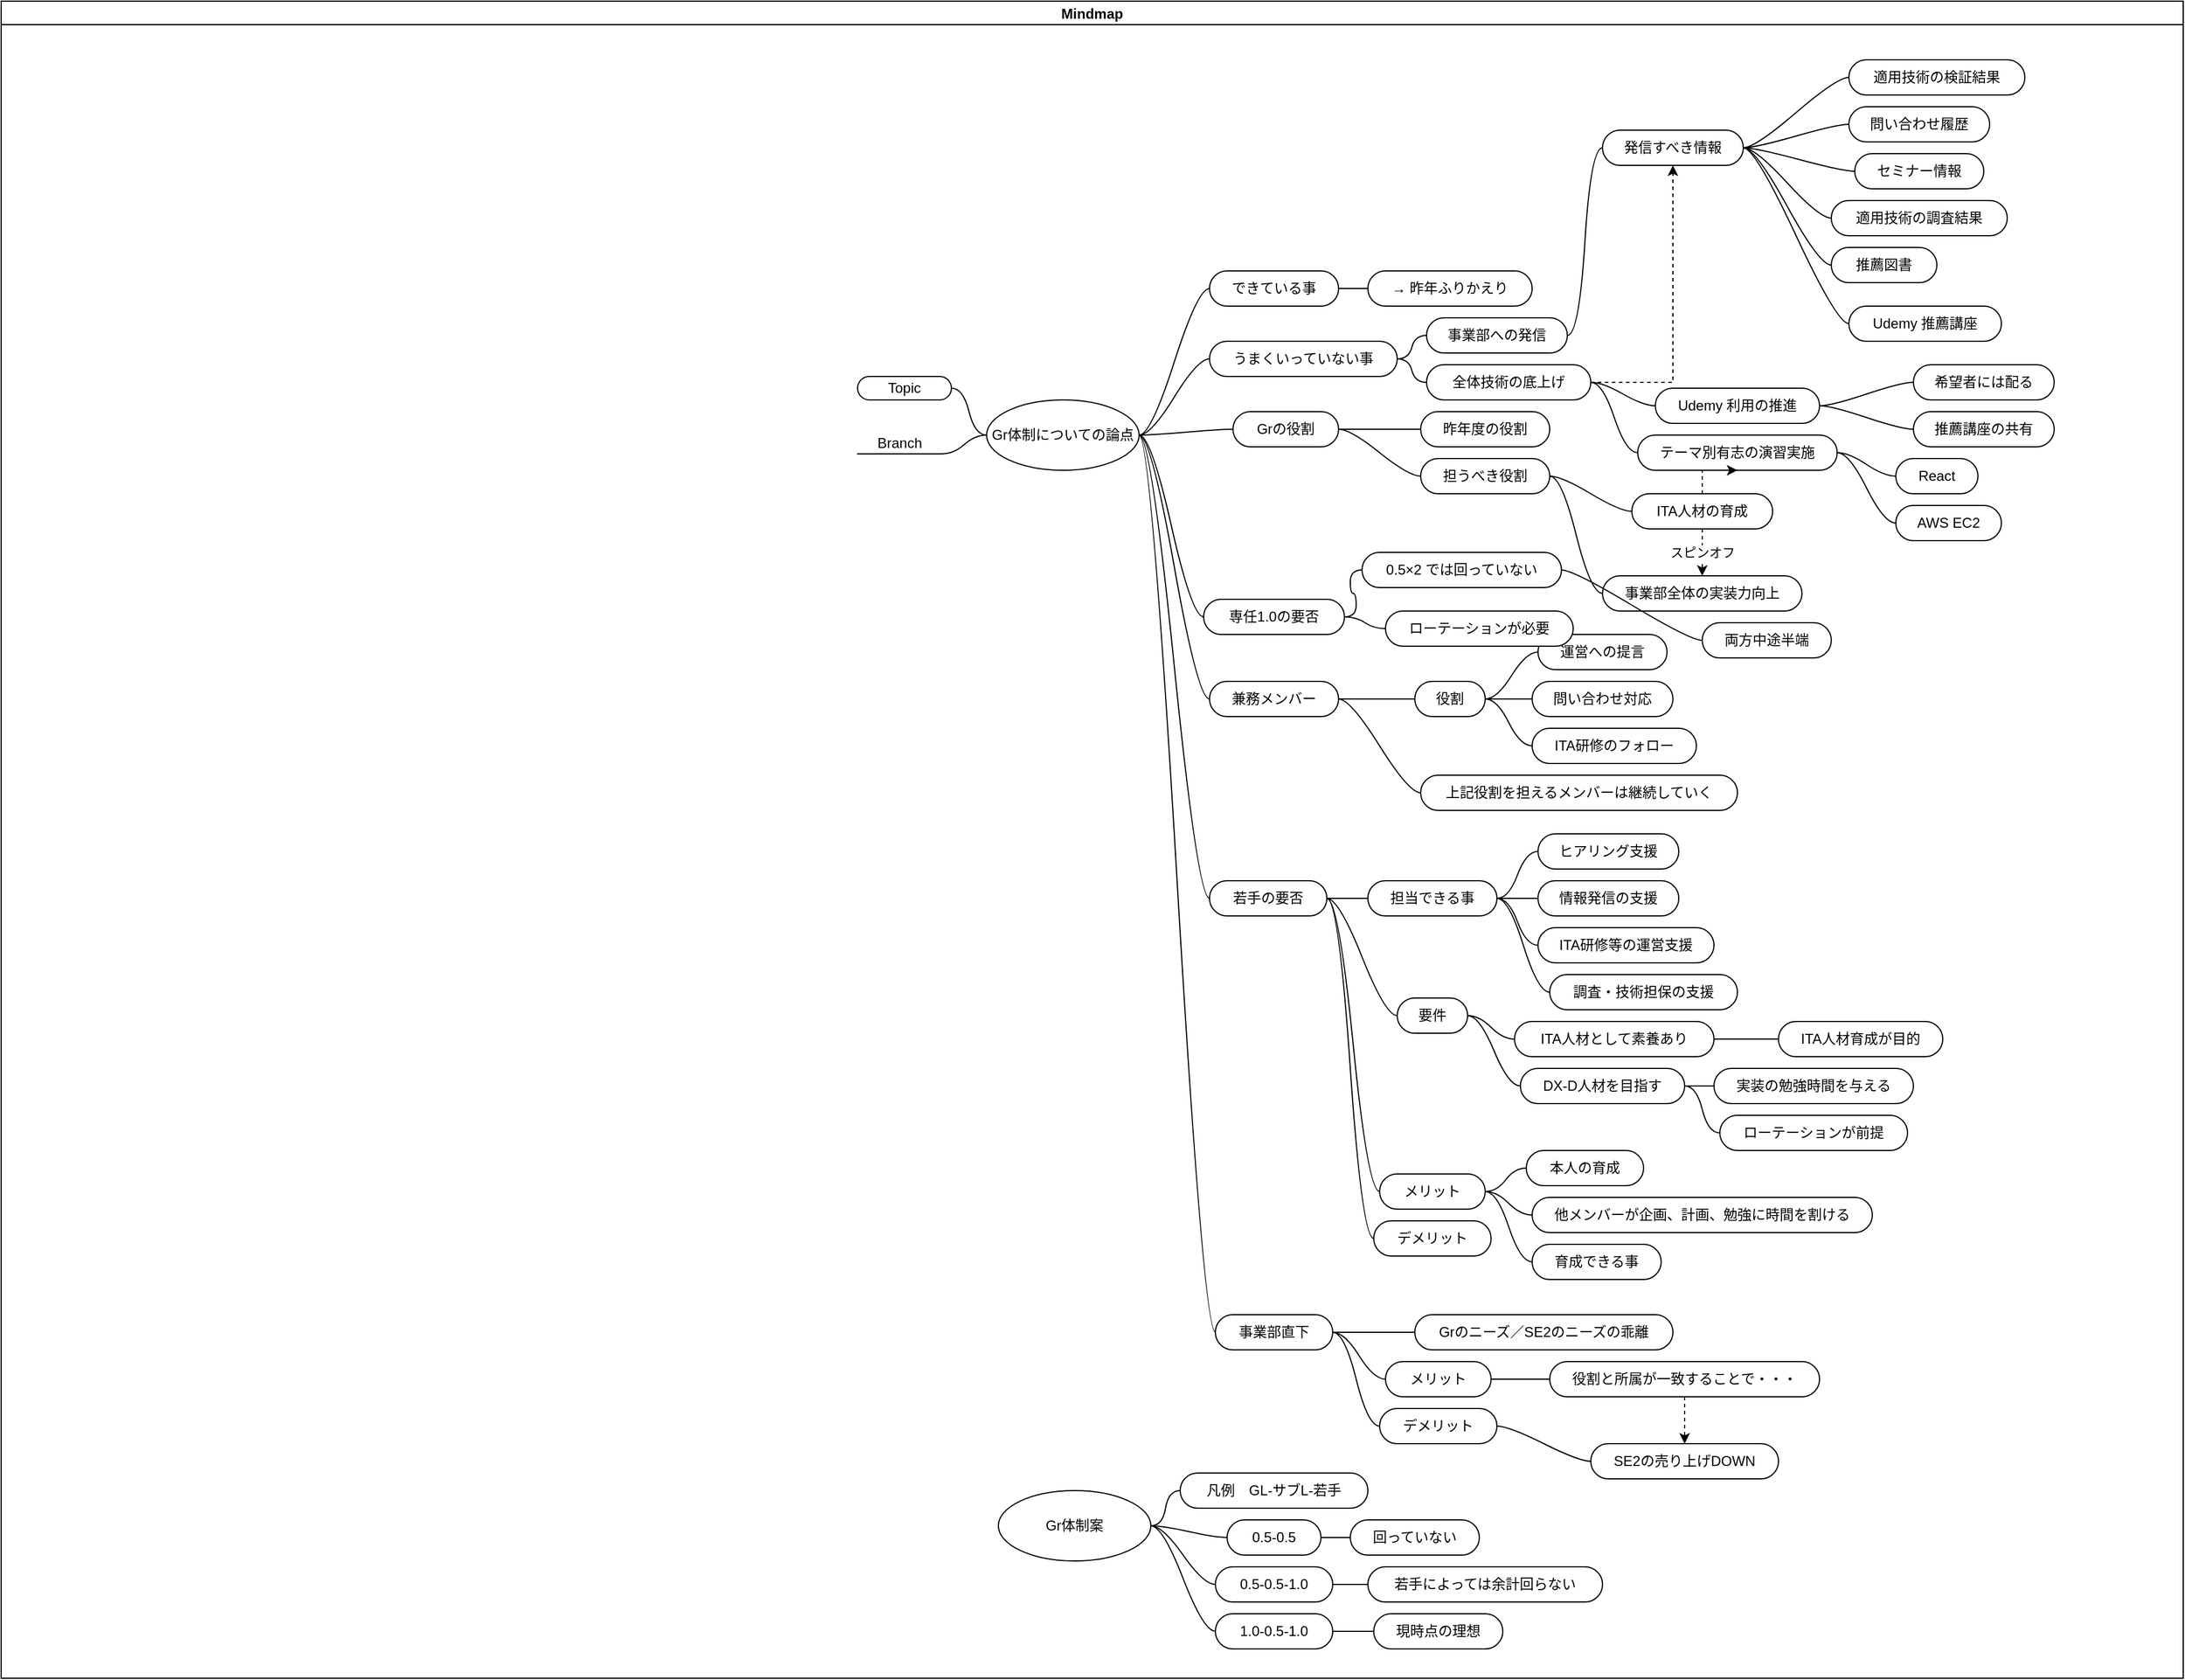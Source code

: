 <mxfile version="20.0.1" type="github">
  <diagram name="Page-1" id="ad52d381-51e7-2e0d-a935-2d0ddd2fd229">
    <mxGraphModel dx="2223" dy="627" grid="1" gridSize="10" guides="1" tooltips="1" connect="1" arrows="1" fold="1" page="1" pageScale="1" pageWidth="1100" pageHeight="850" background="none" math="0" shadow="0">
      <root>
        <mxCell id="0" />
        <mxCell id="1" parent="0" />
        <mxCell id="04sgWp-ZvmJj8OrhsIiC-1" value="Mindmap" style="swimlane;startSize=20;horizontal=1;containerType=tree;" vertex="1" parent="1">
          <mxGeometry x="-140" y="110" width="1860" height="1430" as="geometry" />
        </mxCell>
        <mxCell id="04sgWp-ZvmJj8OrhsIiC-2" value="" style="edgeStyle=entityRelationEdgeStyle;startArrow=none;endArrow=none;segment=10;curved=1;rounded=0;" edge="1" parent="04sgWp-ZvmJj8OrhsIiC-1" source="04sgWp-ZvmJj8OrhsIiC-6" target="04sgWp-ZvmJj8OrhsIiC-7">
          <mxGeometry relative="1" as="geometry" />
        </mxCell>
        <mxCell id="04sgWp-ZvmJj8OrhsIiC-4" value="" style="edgeStyle=entityRelationEdgeStyle;startArrow=none;endArrow=none;segment=10;curved=1;rounded=0;" edge="1" parent="04sgWp-ZvmJj8OrhsIiC-1" source="04sgWp-ZvmJj8OrhsIiC-6" target="04sgWp-ZvmJj8OrhsIiC-9">
          <mxGeometry relative="1" as="geometry" />
        </mxCell>
        <mxCell id="04sgWp-ZvmJj8OrhsIiC-5" value="" style="edgeStyle=entityRelationEdgeStyle;startArrow=none;endArrow=none;segment=10;curved=1;rounded=0;" edge="1" parent="04sgWp-ZvmJj8OrhsIiC-1" source="04sgWp-ZvmJj8OrhsIiC-6" target="04sgWp-ZvmJj8OrhsIiC-10">
          <mxGeometry relative="1" as="geometry" />
        </mxCell>
        <mxCell id="04sgWp-ZvmJj8OrhsIiC-6" value="Gr体制についての論点" style="ellipse;whiteSpace=wrap;html=1;align=center;treeFolding=1;treeMoving=1;newEdgeStyle={&quot;edgeStyle&quot;:&quot;entityRelationEdgeStyle&quot;,&quot;startArrow&quot;:&quot;none&quot;,&quot;endArrow&quot;:&quot;none&quot;,&quot;segment&quot;:10,&quot;curved&quot;:1};" vertex="1" parent="04sgWp-ZvmJj8OrhsIiC-1">
          <mxGeometry x="840" y="340" width="130" height="60" as="geometry" />
        </mxCell>
        <mxCell id="04sgWp-ZvmJj8OrhsIiC-7" value="うまくいっていない事" style="whiteSpace=wrap;html=1;rounded=1;arcSize=50;align=center;verticalAlign=middle;strokeWidth=1;autosize=1;spacing=4;treeFolding=1;treeMoving=1;newEdgeStyle={&quot;edgeStyle&quot;:&quot;entityRelationEdgeStyle&quot;,&quot;startArrow&quot;:&quot;none&quot;,&quot;endArrow&quot;:&quot;none&quot;,&quot;segment&quot;:10,&quot;curved&quot;:1};" vertex="1" parent="04sgWp-ZvmJj8OrhsIiC-1">
          <mxGeometry x="1030" y="290" width="160" height="30" as="geometry" />
        </mxCell>
        <mxCell id="04sgWp-ZvmJj8OrhsIiC-9" value="Topic" style="whiteSpace=wrap;html=1;rounded=1;arcSize=50;align=center;verticalAlign=middle;strokeWidth=1;autosize=1;spacing=4;treeFolding=1;treeMoving=1;newEdgeStyle={&quot;edgeStyle&quot;:&quot;entityRelationEdgeStyle&quot;,&quot;startArrow&quot;:&quot;none&quot;,&quot;endArrow&quot;:&quot;none&quot;,&quot;segment&quot;:10,&quot;curved&quot;:1};" vertex="1" parent="04sgWp-ZvmJj8OrhsIiC-1">
          <mxGeometry x="730" y="320" width="80" height="20" as="geometry" />
        </mxCell>
        <mxCell id="04sgWp-ZvmJj8OrhsIiC-10" value="Branch" style="whiteSpace=wrap;html=1;shape=partialRectangle;top=0;left=0;bottom=1;right=0;points=[[0,1],[1,1]];fillColor=none;align=center;verticalAlign=bottom;routingCenterY=0.5;snapToPoint=1;autosize=1;treeFolding=1;treeMoving=1;newEdgeStyle={&quot;edgeStyle&quot;:&quot;entityRelationEdgeStyle&quot;,&quot;startArrow&quot;:&quot;none&quot;,&quot;endArrow&quot;:&quot;none&quot;,&quot;segment&quot;:10,&quot;curved&quot;:1};" vertex="1" parent="04sgWp-ZvmJj8OrhsIiC-1">
          <mxGeometry x="730" y="360" width="72" height="26" as="geometry" />
        </mxCell>
        <mxCell id="04sgWp-ZvmJj8OrhsIiC-13" value="" style="edgeStyle=entityRelationEdgeStyle;startArrow=none;endArrow=none;segment=10;curved=1;rounded=0;" edge="1" target="04sgWp-ZvmJj8OrhsIiC-14" source="04sgWp-ZvmJj8OrhsIiC-6" parent="04sgWp-ZvmJj8OrhsIiC-1">
          <mxGeometry relative="1" as="geometry">
            <mxPoint x="520" y="410" as="sourcePoint" />
          </mxGeometry>
        </mxCell>
        <mxCell id="04sgWp-ZvmJj8OrhsIiC-14" value="Grの役割" style="whiteSpace=wrap;html=1;rounded=1;arcSize=50;align=center;verticalAlign=middle;strokeWidth=1;autosize=1;spacing=4;treeFolding=1;treeMoving=1;newEdgeStyle={&quot;edgeStyle&quot;:&quot;entityRelationEdgeStyle&quot;,&quot;startArrow&quot;:&quot;none&quot;,&quot;endArrow&quot;:&quot;none&quot;,&quot;segment&quot;:10,&quot;curved&quot;:1};" vertex="1" parent="04sgWp-ZvmJj8OrhsIiC-1">
          <mxGeometry x="1050" y="350" width="90" height="30" as="geometry" />
        </mxCell>
        <mxCell id="04sgWp-ZvmJj8OrhsIiC-15" value="" style="edgeStyle=entityRelationEdgeStyle;startArrow=none;endArrow=none;segment=10;curved=1;rounded=0;" edge="1" target="04sgWp-ZvmJj8OrhsIiC-16" source="04sgWp-ZvmJj8OrhsIiC-6" parent="04sgWp-ZvmJj8OrhsIiC-1">
          <mxGeometry relative="1" as="geometry">
            <mxPoint x="520" y="410" as="sourcePoint" />
          </mxGeometry>
        </mxCell>
        <mxCell id="04sgWp-ZvmJj8OrhsIiC-16" value="できている事" style="whiteSpace=wrap;html=1;rounded=1;arcSize=50;align=center;verticalAlign=middle;strokeWidth=1;autosize=1;spacing=4;treeFolding=1;treeMoving=1;newEdgeStyle={&quot;edgeStyle&quot;:&quot;entityRelationEdgeStyle&quot;,&quot;startArrow&quot;:&quot;none&quot;,&quot;endArrow&quot;:&quot;none&quot;,&quot;segment&quot;:10,&quot;curved&quot;:1};" vertex="1" parent="04sgWp-ZvmJj8OrhsIiC-1">
          <mxGeometry x="1030" y="230" width="110" height="30" as="geometry" />
        </mxCell>
        <mxCell id="04sgWp-ZvmJj8OrhsIiC-17" value="" style="edgeStyle=entityRelationEdgeStyle;startArrow=none;endArrow=none;segment=10;curved=1;rounded=0;" edge="1" target="04sgWp-ZvmJj8OrhsIiC-18" source="04sgWp-ZvmJj8OrhsIiC-6" parent="04sgWp-ZvmJj8OrhsIiC-1">
          <mxGeometry relative="1" as="geometry">
            <mxPoint x="520" y="410" as="sourcePoint" />
          </mxGeometry>
        </mxCell>
        <mxCell id="04sgWp-ZvmJj8OrhsIiC-18" value="専任1.0の要否" style="whiteSpace=wrap;html=1;rounded=1;arcSize=50;align=center;verticalAlign=middle;strokeWidth=1;autosize=1;spacing=4;treeFolding=1;treeMoving=1;newEdgeStyle={&quot;edgeStyle&quot;:&quot;entityRelationEdgeStyle&quot;,&quot;startArrow&quot;:&quot;none&quot;,&quot;endArrow&quot;:&quot;none&quot;,&quot;segment&quot;:10,&quot;curved&quot;:1};" vertex="1" parent="04sgWp-ZvmJj8OrhsIiC-1">
          <mxGeometry x="1025" y="510" width="120" height="30" as="geometry" />
        </mxCell>
        <mxCell id="04sgWp-ZvmJj8OrhsIiC-19" value="" style="edgeStyle=entityRelationEdgeStyle;startArrow=none;endArrow=none;segment=10;curved=1;rounded=0;" edge="1" target="04sgWp-ZvmJj8OrhsIiC-20" source="04sgWp-ZvmJj8OrhsIiC-6" parent="04sgWp-ZvmJj8OrhsIiC-1">
          <mxGeometry relative="1" as="geometry">
            <mxPoint x="520" y="410" as="sourcePoint" />
          </mxGeometry>
        </mxCell>
        <mxCell id="04sgWp-ZvmJj8OrhsIiC-20" value="兼務メンバー" style="whiteSpace=wrap;html=1;rounded=1;arcSize=50;align=center;verticalAlign=middle;strokeWidth=1;autosize=1;spacing=4;treeFolding=1;treeMoving=1;newEdgeStyle={&quot;edgeStyle&quot;:&quot;entityRelationEdgeStyle&quot;,&quot;startArrow&quot;:&quot;none&quot;,&quot;endArrow&quot;:&quot;none&quot;,&quot;segment&quot;:10,&quot;curved&quot;:1};" vertex="1" parent="04sgWp-ZvmJj8OrhsIiC-1">
          <mxGeometry x="1030" y="580" width="110" height="30" as="geometry" />
        </mxCell>
        <mxCell id="04sgWp-ZvmJj8OrhsIiC-21" value="" style="edgeStyle=entityRelationEdgeStyle;startArrow=none;endArrow=none;segment=10;curved=1;rounded=0;" edge="1" target="04sgWp-ZvmJj8OrhsIiC-22" source="04sgWp-ZvmJj8OrhsIiC-6" parent="04sgWp-ZvmJj8OrhsIiC-1">
          <mxGeometry relative="1" as="geometry">
            <mxPoint x="520" y="410" as="sourcePoint" />
          </mxGeometry>
        </mxCell>
        <mxCell id="04sgWp-ZvmJj8OrhsIiC-22" value="若手の要否" style="whiteSpace=wrap;html=1;rounded=1;arcSize=50;align=center;verticalAlign=middle;strokeWidth=1;autosize=1;spacing=4;treeFolding=1;treeMoving=1;newEdgeStyle={&quot;edgeStyle&quot;:&quot;entityRelationEdgeStyle&quot;,&quot;startArrow&quot;:&quot;none&quot;,&quot;endArrow&quot;:&quot;none&quot;,&quot;segment&quot;:10,&quot;curved&quot;:1};" vertex="1" parent="04sgWp-ZvmJj8OrhsIiC-1">
          <mxGeometry x="1030" y="750" width="100" height="30" as="geometry" />
        </mxCell>
        <mxCell id="04sgWp-ZvmJj8OrhsIiC-23" value="" style="edgeStyle=entityRelationEdgeStyle;startArrow=none;endArrow=none;segment=10;curved=1;rounded=0;" edge="1" target="04sgWp-ZvmJj8OrhsIiC-24" source="04sgWp-ZvmJj8OrhsIiC-6" parent="04sgWp-ZvmJj8OrhsIiC-1">
          <mxGeometry relative="1" as="geometry">
            <mxPoint x="520" y="410" as="sourcePoint" />
          </mxGeometry>
        </mxCell>
        <mxCell id="04sgWp-ZvmJj8OrhsIiC-24" value="事業部直下" style="whiteSpace=wrap;html=1;rounded=1;arcSize=50;align=center;verticalAlign=middle;strokeWidth=1;autosize=1;spacing=4;treeFolding=1;treeMoving=1;newEdgeStyle={&quot;edgeStyle&quot;:&quot;entityRelationEdgeStyle&quot;,&quot;startArrow&quot;:&quot;none&quot;,&quot;endArrow&quot;:&quot;none&quot;,&quot;segment&quot;:10,&quot;curved&quot;:1};" vertex="1" parent="04sgWp-ZvmJj8OrhsIiC-1">
          <mxGeometry x="1035" y="1120" width="100" height="30" as="geometry" />
        </mxCell>
        <mxCell id="04sgWp-ZvmJj8OrhsIiC-31" value="Gr体制案" style="ellipse;whiteSpace=wrap;html=1;align=center;treeFolding=1;treeMoving=1;newEdgeStyle={&quot;edgeStyle&quot;:&quot;entityRelationEdgeStyle&quot;,&quot;startArrow&quot;:&quot;none&quot;,&quot;endArrow&quot;:&quot;none&quot;,&quot;segment&quot;:10,&quot;curved&quot;:1};" vertex="1" parent="04sgWp-ZvmJj8OrhsIiC-1">
          <mxGeometry x="850" y="1270" width="130" height="60" as="geometry" />
        </mxCell>
        <mxCell id="04sgWp-ZvmJj8OrhsIiC-38" value="" style="edgeStyle=entityRelationEdgeStyle;startArrow=none;endArrow=none;segment=10;curved=1;rounded=0;" edge="1" target="04sgWp-ZvmJj8OrhsIiC-39" source="04sgWp-ZvmJj8OrhsIiC-7" parent="04sgWp-ZvmJj8OrhsIiC-1">
          <mxGeometry relative="1" as="geometry">
            <mxPoint x="530" y="390" as="sourcePoint" />
          </mxGeometry>
        </mxCell>
        <mxCell id="04sgWp-ZvmJj8OrhsIiC-39" value="事業部への発信" style="whiteSpace=wrap;html=1;rounded=1;arcSize=50;align=center;verticalAlign=middle;strokeWidth=1;autosize=1;spacing=4;treeFolding=1;treeMoving=1;newEdgeStyle={&quot;edgeStyle&quot;:&quot;entityRelationEdgeStyle&quot;,&quot;startArrow&quot;:&quot;none&quot;,&quot;endArrow&quot;:&quot;none&quot;,&quot;segment&quot;:10,&quot;curved&quot;:1};" vertex="1" parent="04sgWp-ZvmJj8OrhsIiC-1">
          <mxGeometry x="1215" y="270" width="120" height="30" as="geometry" />
        </mxCell>
        <mxCell id="04sgWp-ZvmJj8OrhsIiC-45" value="" style="edgeStyle=entityRelationEdgeStyle;startArrow=none;endArrow=none;segment=10;curved=1;rounded=0;" edge="1" target="04sgWp-ZvmJj8OrhsIiC-46" source="04sgWp-ZvmJj8OrhsIiC-16" parent="04sgWp-ZvmJj8OrhsIiC-1">
          <mxGeometry relative="1" as="geometry">
            <mxPoint x="530" y="390" as="sourcePoint" />
          </mxGeometry>
        </mxCell>
        <mxCell id="04sgWp-ZvmJj8OrhsIiC-46" value="→ 昨年ふりかえり" style="whiteSpace=wrap;html=1;rounded=1;arcSize=50;align=center;verticalAlign=middle;strokeWidth=1;autosize=1;spacing=4;treeFolding=1;treeMoving=1;newEdgeStyle={&quot;edgeStyle&quot;:&quot;entityRelationEdgeStyle&quot;,&quot;startArrow&quot;:&quot;none&quot;,&quot;endArrow&quot;:&quot;none&quot;,&quot;segment&quot;:10,&quot;curved&quot;:1};" vertex="1" parent="04sgWp-ZvmJj8OrhsIiC-1">
          <mxGeometry x="1165" y="230" width="140" height="30" as="geometry" />
        </mxCell>
        <mxCell id="04sgWp-ZvmJj8OrhsIiC-47" value="" style="edgeStyle=entityRelationEdgeStyle;startArrow=none;endArrow=none;segment=10;curved=1;rounded=0;" edge="1" target="04sgWp-ZvmJj8OrhsIiC-48" source="04sgWp-ZvmJj8OrhsIiC-7" parent="04sgWp-ZvmJj8OrhsIiC-1">
          <mxGeometry relative="1" as="geometry">
            <mxPoint x="700" y="325" as="sourcePoint" />
          </mxGeometry>
        </mxCell>
        <mxCell id="04sgWp-ZvmJj8OrhsIiC-48" value="全体技術の底上げ" style="whiteSpace=wrap;html=1;rounded=1;arcSize=50;align=center;verticalAlign=middle;strokeWidth=1;autosize=1;spacing=4;treeFolding=1;treeMoving=1;newEdgeStyle={&quot;edgeStyle&quot;:&quot;entityRelationEdgeStyle&quot;,&quot;startArrow&quot;:&quot;none&quot;,&quot;endArrow&quot;:&quot;none&quot;,&quot;segment&quot;:10,&quot;curved&quot;:1};" vertex="1" parent="04sgWp-ZvmJj8OrhsIiC-1">
          <mxGeometry x="1215" y="310" width="140" height="30" as="geometry" />
        </mxCell>
        <mxCell id="04sgWp-ZvmJj8OrhsIiC-49" value="" style="edgeStyle=entityRelationEdgeStyle;startArrow=none;endArrow=none;segment=10;curved=1;rounded=0;" edge="1" target="04sgWp-ZvmJj8OrhsIiC-50" source="04sgWp-ZvmJj8OrhsIiC-14" parent="04sgWp-ZvmJj8OrhsIiC-1">
          <mxGeometry relative="1" as="geometry">
            <mxPoint x="480" y="390" as="sourcePoint" />
          </mxGeometry>
        </mxCell>
        <mxCell id="04sgWp-ZvmJj8OrhsIiC-50" value="昨年度の役割" style="whiteSpace=wrap;html=1;rounded=1;arcSize=50;align=center;verticalAlign=middle;strokeWidth=1;autosize=1;spacing=4;treeFolding=1;treeMoving=1;newEdgeStyle={&quot;edgeStyle&quot;:&quot;entityRelationEdgeStyle&quot;,&quot;startArrow&quot;:&quot;none&quot;,&quot;endArrow&quot;:&quot;none&quot;,&quot;segment&quot;:10,&quot;curved&quot;:1};" vertex="1" parent="04sgWp-ZvmJj8OrhsIiC-1">
          <mxGeometry x="1210" y="350" width="110" height="30" as="geometry" />
        </mxCell>
        <mxCell id="04sgWp-ZvmJj8OrhsIiC-51" value="" style="edgeStyle=entityRelationEdgeStyle;startArrow=none;endArrow=none;segment=10;curved=1;rounded=0;" edge="1" target="04sgWp-ZvmJj8OrhsIiC-52" source="04sgWp-ZvmJj8OrhsIiC-14" parent="04sgWp-ZvmJj8OrhsIiC-1">
          <mxGeometry relative="1" as="geometry">
            <mxPoint x="650" y="405" as="sourcePoint" />
          </mxGeometry>
        </mxCell>
        <mxCell id="04sgWp-ZvmJj8OrhsIiC-52" value="担うべき役割" style="whiteSpace=wrap;html=1;rounded=1;arcSize=50;align=center;verticalAlign=middle;strokeWidth=1;autosize=1;spacing=4;treeFolding=1;treeMoving=1;newEdgeStyle={&quot;edgeStyle&quot;:&quot;entityRelationEdgeStyle&quot;,&quot;startArrow&quot;:&quot;none&quot;,&quot;endArrow&quot;:&quot;none&quot;,&quot;segment&quot;:10,&quot;curved&quot;:1};" vertex="1" parent="04sgWp-ZvmJj8OrhsIiC-1">
          <mxGeometry x="1210" y="390" width="110" height="30" as="geometry" />
        </mxCell>
        <mxCell id="04sgWp-ZvmJj8OrhsIiC-55" value="" style="edgeStyle=entityRelationEdgeStyle;startArrow=none;endArrow=none;segment=10;curved=1;rounded=0;exitX=1;exitY=0.5;exitDx=0;exitDy=0;" edge="1" target="04sgWp-ZvmJj8OrhsIiC-56" source="04sgWp-ZvmJj8OrhsIiC-72" parent="04sgWp-ZvmJj8OrhsIiC-1">
          <mxGeometry relative="1" as="geometry">
            <mxPoint x="1490" y="140" as="sourcePoint" />
          </mxGeometry>
        </mxCell>
        <mxCell id="04sgWp-ZvmJj8OrhsIiC-56" value="適用技術の調査結果" style="whiteSpace=wrap;html=1;rounded=1;arcSize=50;align=center;verticalAlign=middle;strokeWidth=1;autosize=1;spacing=4;treeFolding=1;treeMoving=1;newEdgeStyle={&quot;edgeStyle&quot;:&quot;entityRelationEdgeStyle&quot;,&quot;startArrow&quot;:&quot;none&quot;,&quot;endArrow&quot;:&quot;none&quot;,&quot;segment&quot;:10,&quot;curved&quot;:1};" vertex="1" parent="04sgWp-ZvmJj8OrhsIiC-1">
          <mxGeometry x="1560" y="170" width="150" height="30" as="geometry" />
        </mxCell>
        <mxCell id="04sgWp-ZvmJj8OrhsIiC-59" value="" style="edgeStyle=entityRelationEdgeStyle;startArrow=none;endArrow=none;segment=10;curved=1;rounded=0;exitX=1;exitY=0.5;exitDx=0;exitDy=0;" edge="1" target="04sgWp-ZvmJj8OrhsIiC-60" source="04sgWp-ZvmJj8OrhsIiC-72" parent="04sgWp-ZvmJj8OrhsIiC-1">
          <mxGeometry relative="1" as="geometry">
            <mxPoint x="845" y="305" as="sourcePoint" />
          </mxGeometry>
        </mxCell>
        <mxCell id="04sgWp-ZvmJj8OrhsIiC-60" value="セミナー情報" style="whiteSpace=wrap;html=1;rounded=1;arcSize=50;align=center;verticalAlign=middle;strokeWidth=1;autosize=1;spacing=4;treeFolding=1;treeMoving=1;newEdgeStyle={&quot;edgeStyle&quot;:&quot;entityRelationEdgeStyle&quot;,&quot;startArrow&quot;:&quot;none&quot;,&quot;endArrow&quot;:&quot;none&quot;,&quot;segment&quot;:10,&quot;curved&quot;:1};" vertex="1" parent="04sgWp-ZvmJj8OrhsIiC-1">
          <mxGeometry x="1580" y="130" width="110" height="30" as="geometry" />
        </mxCell>
        <mxCell id="04sgWp-ZvmJj8OrhsIiC-63" value="" style="edgeStyle=entityRelationEdgeStyle;startArrow=none;endArrow=none;segment=10;curved=1;rounded=0;exitX=1;exitY=0.5;exitDx=0;exitDy=0;" edge="1" target="04sgWp-ZvmJj8OrhsIiC-64" source="04sgWp-ZvmJj8OrhsIiC-72" parent="04sgWp-ZvmJj8OrhsIiC-1">
          <mxGeometry relative="1" as="geometry">
            <mxPoint x="700" y="325" as="sourcePoint" />
          </mxGeometry>
        </mxCell>
        <mxCell id="04sgWp-ZvmJj8OrhsIiC-64" value="推薦図書" style="whiteSpace=wrap;html=1;rounded=1;arcSize=50;align=center;verticalAlign=middle;strokeWidth=1;autosize=1;spacing=4;treeFolding=1;treeMoving=1;newEdgeStyle={&quot;edgeStyle&quot;:&quot;entityRelationEdgeStyle&quot;,&quot;startArrow&quot;:&quot;none&quot;,&quot;endArrow&quot;:&quot;none&quot;,&quot;segment&quot;:10,&quot;curved&quot;:1};" vertex="1" parent="04sgWp-ZvmJj8OrhsIiC-1">
          <mxGeometry x="1560" y="210" width="90" height="30" as="geometry" />
        </mxCell>
        <mxCell id="04sgWp-ZvmJj8OrhsIiC-65" value="" style="edgeStyle=entityRelationEdgeStyle;startArrow=none;endArrow=none;segment=10;curved=1;rounded=0;exitX=1;exitY=0.5;exitDx=0;exitDy=0;" edge="1" target="04sgWp-ZvmJj8OrhsIiC-66" source="04sgWp-ZvmJj8OrhsIiC-72" parent="04sgWp-ZvmJj8OrhsIiC-1">
          <mxGeometry relative="1" as="geometry">
            <mxPoint x="865" y="345" as="sourcePoint" />
          </mxGeometry>
        </mxCell>
        <mxCell id="04sgWp-ZvmJj8OrhsIiC-66" value="Udemy 推薦講座" style="whiteSpace=wrap;html=1;rounded=1;arcSize=50;align=center;verticalAlign=middle;strokeWidth=1;autosize=1;spacing=4;treeFolding=1;treeMoving=1;newEdgeStyle={&quot;edgeStyle&quot;:&quot;entityRelationEdgeStyle&quot;,&quot;startArrow&quot;:&quot;none&quot;,&quot;endArrow&quot;:&quot;none&quot;,&quot;segment&quot;:10,&quot;curved&quot;:1};" vertex="1" parent="04sgWp-ZvmJj8OrhsIiC-1">
          <mxGeometry x="1575" y="260" width="130" height="30" as="geometry" />
        </mxCell>
        <mxCell id="04sgWp-ZvmJj8OrhsIiC-67" value="" style="edgeStyle=entityRelationEdgeStyle;startArrow=none;endArrow=none;segment=10;curved=1;rounded=0;exitX=1;exitY=0.5;exitDx=0;exitDy=0;" edge="1" target="04sgWp-ZvmJj8OrhsIiC-68" source="04sgWp-ZvmJj8OrhsIiC-72" parent="04sgWp-ZvmJj8OrhsIiC-1">
          <mxGeometry relative="1" as="geometry">
            <mxPoint x="845" y="305" as="sourcePoint" />
          </mxGeometry>
        </mxCell>
        <mxCell id="04sgWp-ZvmJj8OrhsIiC-68" value="問い合わせ履歴" style="whiteSpace=wrap;html=1;rounded=1;arcSize=50;align=center;verticalAlign=middle;strokeWidth=1;autosize=1;spacing=4;treeFolding=1;treeMoving=1;newEdgeStyle={&quot;edgeStyle&quot;:&quot;entityRelationEdgeStyle&quot;,&quot;startArrow&quot;:&quot;none&quot;,&quot;endArrow&quot;:&quot;none&quot;,&quot;segment&quot;:10,&quot;curved&quot;:1};" vertex="1" parent="04sgWp-ZvmJj8OrhsIiC-1">
          <mxGeometry x="1575" y="90" width="120" height="30" as="geometry" />
        </mxCell>
        <mxCell id="04sgWp-ZvmJj8OrhsIiC-69" value="" style="edgeStyle=entityRelationEdgeStyle;startArrow=none;endArrow=none;segment=10;curved=1;rounded=0;exitX=1;exitY=0.5;exitDx=0;exitDy=0;" edge="1" target="04sgWp-ZvmJj8OrhsIiC-70" source="04sgWp-ZvmJj8OrhsIiC-72" parent="04sgWp-ZvmJj8OrhsIiC-1">
          <mxGeometry relative="1" as="geometry">
            <mxPoint x="845" y="305" as="sourcePoint" />
          </mxGeometry>
        </mxCell>
        <mxCell id="04sgWp-ZvmJj8OrhsIiC-70" value="適用技術の検証結果" style="whiteSpace=wrap;html=1;rounded=1;arcSize=50;align=center;verticalAlign=middle;strokeWidth=1;autosize=1;spacing=4;treeFolding=1;treeMoving=1;newEdgeStyle={&quot;edgeStyle&quot;:&quot;entityRelationEdgeStyle&quot;,&quot;startArrow&quot;:&quot;none&quot;,&quot;endArrow&quot;:&quot;none&quot;,&quot;segment&quot;:10,&quot;curved&quot;:1};" vertex="1" parent="04sgWp-ZvmJj8OrhsIiC-1">
          <mxGeometry x="1575" y="50" width="150" height="30" as="geometry" />
        </mxCell>
        <mxCell id="04sgWp-ZvmJj8OrhsIiC-71" value="" style="edgeStyle=entityRelationEdgeStyle;startArrow=none;endArrow=none;segment=10;curved=1;rounded=0;" edge="1" target="04sgWp-ZvmJj8OrhsIiC-72" source="04sgWp-ZvmJj8OrhsIiC-39" parent="04sgWp-ZvmJj8OrhsIiC-1">
          <mxGeometry relative="1" as="geometry">
            <mxPoint x="845" y="305" as="sourcePoint" />
          </mxGeometry>
        </mxCell>
        <mxCell id="04sgWp-ZvmJj8OrhsIiC-72" value="発信すべき情報" style="whiteSpace=wrap;html=1;rounded=1;arcSize=50;align=center;verticalAlign=middle;strokeWidth=1;autosize=1;spacing=4;treeFolding=1;treeMoving=1;newEdgeStyle={&quot;edgeStyle&quot;:&quot;entityRelationEdgeStyle&quot;,&quot;startArrow&quot;:&quot;none&quot;,&quot;endArrow&quot;:&quot;none&quot;,&quot;segment&quot;:10,&quot;curved&quot;:1};" vertex="1" parent="04sgWp-ZvmJj8OrhsIiC-1">
          <mxGeometry x="1365" y="110" width="120" height="30" as="geometry" />
        </mxCell>
        <mxCell id="04sgWp-ZvmJj8OrhsIiC-73" style="edgeStyle=orthogonalEdgeStyle;rounded=0;orthogonalLoop=1;jettySize=auto;html=1;entryX=0.5;entryY=1;entryDx=0;entryDy=0;sketch=0;dashed=1;" edge="1" parent="04sgWp-ZvmJj8OrhsIiC-1" source="04sgWp-ZvmJj8OrhsIiC-48" target="04sgWp-ZvmJj8OrhsIiC-72">
          <mxGeometry relative="1" as="geometry">
            <mxPoint x="1420" y="230" as="targetPoint" />
          </mxGeometry>
        </mxCell>
        <mxCell id="04sgWp-ZvmJj8OrhsIiC-74" value="" style="edgeStyle=entityRelationEdgeStyle;startArrow=none;endArrow=none;segment=10;curved=1;rounded=0;" edge="1" target="04sgWp-ZvmJj8OrhsIiC-75" source="04sgWp-ZvmJj8OrhsIiC-48" parent="04sgWp-ZvmJj8OrhsIiC-1">
          <mxGeometry relative="1" as="geometry">
            <mxPoint x="740" y="325" as="sourcePoint" />
          </mxGeometry>
        </mxCell>
        <mxCell id="04sgWp-ZvmJj8OrhsIiC-75" value="Udemy 利用の推進" style="whiteSpace=wrap;html=1;rounded=1;arcSize=50;align=center;verticalAlign=middle;strokeWidth=1;autosize=1;spacing=4;treeFolding=1;treeMoving=1;newEdgeStyle={&quot;edgeStyle&quot;:&quot;entityRelationEdgeStyle&quot;,&quot;startArrow&quot;:&quot;none&quot;,&quot;endArrow&quot;:&quot;none&quot;,&quot;segment&quot;:10,&quot;curved&quot;:1};" vertex="1" parent="04sgWp-ZvmJj8OrhsIiC-1">
          <mxGeometry x="1410" y="330" width="140" height="30" as="geometry" />
        </mxCell>
        <mxCell id="04sgWp-ZvmJj8OrhsIiC-76" value="" style="edgeStyle=entityRelationEdgeStyle;startArrow=none;endArrow=none;segment=10;curved=1;rounded=0;" edge="1" target="04sgWp-ZvmJj8OrhsIiC-77" source="04sgWp-ZvmJj8OrhsIiC-75" parent="04sgWp-ZvmJj8OrhsIiC-1">
          <mxGeometry relative="1" as="geometry">
            <mxPoint x="905" y="345" as="sourcePoint" />
          </mxGeometry>
        </mxCell>
        <mxCell id="04sgWp-ZvmJj8OrhsIiC-77" value="希望者には配る" style="whiteSpace=wrap;html=1;rounded=1;arcSize=50;align=center;verticalAlign=middle;strokeWidth=1;autosize=1;spacing=4;treeFolding=1;treeMoving=1;newEdgeStyle={&quot;edgeStyle&quot;:&quot;entityRelationEdgeStyle&quot;,&quot;startArrow&quot;:&quot;none&quot;,&quot;endArrow&quot;:&quot;none&quot;,&quot;segment&quot;:10,&quot;curved&quot;:1};" vertex="1" parent="04sgWp-ZvmJj8OrhsIiC-1">
          <mxGeometry x="1630" y="310" width="120" height="30" as="geometry" />
        </mxCell>
        <mxCell id="04sgWp-ZvmJj8OrhsIiC-80" value="" style="edgeStyle=entityRelationEdgeStyle;startArrow=none;endArrow=none;segment=10;curved=1;rounded=0;" edge="1" target="04sgWp-ZvmJj8OrhsIiC-81" source="04sgWp-ZvmJj8OrhsIiC-52" parent="04sgWp-ZvmJj8OrhsIiC-1">
          <mxGeometry relative="1" as="geometry">
            <mxPoint x="690" y="385" as="sourcePoint" />
          </mxGeometry>
        </mxCell>
        <mxCell id="04sgWp-ZvmJj8OrhsIiC-81" value="事業部全体の実装力向上" style="whiteSpace=wrap;html=1;rounded=1;arcSize=50;align=center;verticalAlign=middle;strokeWidth=1;autosize=1;spacing=4;treeFolding=1;treeMoving=1;newEdgeStyle={&quot;edgeStyle&quot;:&quot;entityRelationEdgeStyle&quot;,&quot;startArrow&quot;:&quot;none&quot;,&quot;endArrow&quot;:&quot;none&quot;,&quot;segment&quot;:10,&quot;curved&quot;:1};" vertex="1" parent="04sgWp-ZvmJj8OrhsIiC-1">
          <mxGeometry x="1365" y="490" width="170" height="30" as="geometry" />
        </mxCell>
        <mxCell id="04sgWp-ZvmJj8OrhsIiC-82" value="" style="edgeStyle=entityRelationEdgeStyle;startArrow=none;endArrow=none;segment=10;curved=1;rounded=0;" edge="1" target="04sgWp-ZvmJj8OrhsIiC-83" source="04sgWp-ZvmJj8OrhsIiC-75" parent="04sgWp-ZvmJj8OrhsIiC-1">
          <mxGeometry relative="1" as="geometry">
            <mxPoint x="1100" y="395" as="sourcePoint" />
          </mxGeometry>
        </mxCell>
        <mxCell id="04sgWp-ZvmJj8OrhsIiC-83" value="推薦講座の共有" style="whiteSpace=wrap;html=1;rounded=1;arcSize=50;align=center;verticalAlign=middle;strokeWidth=1;autosize=1;spacing=4;treeFolding=1;treeMoving=1;newEdgeStyle={&quot;edgeStyle&quot;:&quot;entityRelationEdgeStyle&quot;,&quot;startArrow&quot;:&quot;none&quot;,&quot;endArrow&quot;:&quot;none&quot;,&quot;segment&quot;:10,&quot;curved&quot;:1};" vertex="1" parent="04sgWp-ZvmJj8OrhsIiC-1">
          <mxGeometry x="1630" y="350" width="120" height="30" as="geometry" />
        </mxCell>
        <mxCell id="04sgWp-ZvmJj8OrhsIiC-84" value="" style="edgeStyle=entityRelationEdgeStyle;startArrow=none;endArrow=none;segment=10;curved=1;rounded=0;" edge="1" target="04sgWp-ZvmJj8OrhsIiC-85" source="04sgWp-ZvmJj8OrhsIiC-48" parent="04sgWp-ZvmJj8OrhsIiC-1">
          <mxGeometry relative="1" as="geometry">
            <mxPoint x="905" y="375" as="sourcePoint" />
          </mxGeometry>
        </mxCell>
        <mxCell id="04sgWp-ZvmJj8OrhsIiC-85" value="テーマ別有志の演習実施" style="whiteSpace=wrap;html=1;rounded=1;arcSize=50;align=center;verticalAlign=middle;strokeWidth=1;autosize=1;spacing=4;treeFolding=1;treeMoving=1;newEdgeStyle={&quot;edgeStyle&quot;:&quot;entityRelationEdgeStyle&quot;,&quot;startArrow&quot;:&quot;none&quot;,&quot;endArrow&quot;:&quot;none&quot;,&quot;segment&quot;:10,&quot;curved&quot;:1};" vertex="1" parent="04sgWp-ZvmJj8OrhsIiC-1">
          <mxGeometry x="1395" y="370" width="170" height="30" as="geometry" />
        </mxCell>
        <mxCell id="04sgWp-ZvmJj8OrhsIiC-86" value="" style="edgeStyle=entityRelationEdgeStyle;startArrow=none;endArrow=none;segment=10;curved=1;rounded=0;" edge="1" target="04sgWp-ZvmJj8OrhsIiC-87" source="04sgWp-ZvmJj8OrhsIiC-85" parent="04sgWp-ZvmJj8OrhsIiC-1">
          <mxGeometry relative="1" as="geometry">
            <mxPoint x="905" y="375" as="sourcePoint" />
          </mxGeometry>
        </mxCell>
        <mxCell id="04sgWp-ZvmJj8OrhsIiC-87" value="AWS EC2" style="whiteSpace=wrap;html=1;rounded=1;arcSize=50;align=center;verticalAlign=middle;strokeWidth=1;autosize=1;spacing=4;treeFolding=1;treeMoving=1;newEdgeStyle={&quot;edgeStyle&quot;:&quot;entityRelationEdgeStyle&quot;,&quot;startArrow&quot;:&quot;none&quot;,&quot;endArrow&quot;:&quot;none&quot;,&quot;segment&quot;:10,&quot;curved&quot;:1};" vertex="1" parent="04sgWp-ZvmJj8OrhsIiC-1">
          <mxGeometry x="1615" y="430" width="90" height="30" as="geometry" />
        </mxCell>
        <mxCell id="04sgWp-ZvmJj8OrhsIiC-88" value="" style="edgeStyle=entityRelationEdgeStyle;startArrow=none;endArrow=none;segment=10;curved=1;rounded=0;" edge="1" target="04sgWp-ZvmJj8OrhsIiC-89" source="04sgWp-ZvmJj8OrhsIiC-85" parent="04sgWp-ZvmJj8OrhsIiC-1">
          <mxGeometry relative="1" as="geometry">
            <mxPoint x="1105" y="435" as="sourcePoint" />
          </mxGeometry>
        </mxCell>
        <mxCell id="04sgWp-ZvmJj8OrhsIiC-89" value="React" style="whiteSpace=wrap;html=1;rounded=1;arcSize=50;align=center;verticalAlign=middle;strokeWidth=1;autosize=1;spacing=4;treeFolding=1;treeMoving=1;newEdgeStyle={&quot;edgeStyle&quot;:&quot;entityRelationEdgeStyle&quot;,&quot;startArrow&quot;:&quot;none&quot;,&quot;endArrow&quot;:&quot;none&quot;,&quot;segment&quot;:10,&quot;curved&quot;:1};" vertex="1" parent="04sgWp-ZvmJj8OrhsIiC-1">
          <mxGeometry x="1615" y="390" width="70" height="30" as="geometry" />
        </mxCell>
        <mxCell id="04sgWp-ZvmJj8OrhsIiC-90" value="" style="edgeStyle=entityRelationEdgeStyle;startArrow=none;endArrow=none;segment=10;curved=1;rounded=0;" edge="1" target="04sgWp-ZvmJj8OrhsIiC-91" source="04sgWp-ZvmJj8OrhsIiC-52" parent="04sgWp-ZvmJj8OrhsIiC-1">
          <mxGeometry relative="1" as="geometry">
            <mxPoint x="850" y="445" as="sourcePoint" />
          </mxGeometry>
        </mxCell>
        <mxCell id="04sgWp-ZvmJj8OrhsIiC-94" value="スピンオフ" style="edgeStyle=orthogonalEdgeStyle;rounded=0;sketch=0;orthogonalLoop=1;jettySize=auto;html=1;dashed=1;" edge="1" parent="04sgWp-ZvmJj8OrhsIiC-1" source="04sgWp-ZvmJj8OrhsIiC-91" target="04sgWp-ZvmJj8OrhsIiC-81">
          <mxGeometry relative="1" as="geometry" />
        </mxCell>
        <mxCell id="04sgWp-ZvmJj8OrhsIiC-117" style="edgeStyle=orthogonalEdgeStyle;rounded=0;sketch=0;orthogonalLoop=1;jettySize=auto;html=1;dashed=1;" edge="1" parent="04sgWp-ZvmJj8OrhsIiC-1" source="04sgWp-ZvmJj8OrhsIiC-91" target="04sgWp-ZvmJj8OrhsIiC-85">
          <mxGeometry relative="1" as="geometry" />
        </mxCell>
        <mxCell id="04sgWp-ZvmJj8OrhsIiC-91" value="ITA人材の育成" style="whiteSpace=wrap;html=1;rounded=1;arcSize=50;align=center;verticalAlign=middle;strokeWidth=1;autosize=1;spacing=4;treeFolding=1;treeMoving=1;newEdgeStyle={&quot;edgeStyle&quot;:&quot;entityRelationEdgeStyle&quot;,&quot;startArrow&quot;:&quot;none&quot;,&quot;endArrow&quot;:&quot;none&quot;,&quot;segment&quot;:10,&quot;curved&quot;:1};" vertex="1" parent="04sgWp-ZvmJj8OrhsIiC-1">
          <mxGeometry x="1390" y="420" width="120" height="30" as="geometry" />
        </mxCell>
        <mxCell id="04sgWp-ZvmJj8OrhsIiC-95" value="" style="edgeStyle=entityRelationEdgeStyle;startArrow=none;endArrow=none;segment=10;curved=1;rounded=0;" edge="1" target="04sgWp-ZvmJj8OrhsIiC-96" source="04sgWp-ZvmJj8OrhsIiC-18" parent="04sgWp-ZvmJj8OrhsIiC-1">
          <mxGeometry relative="1" as="geometry">
            <mxPoint x="510" y="410" as="sourcePoint" />
          </mxGeometry>
        </mxCell>
        <mxCell id="04sgWp-ZvmJj8OrhsIiC-96" value="0.5×2 では回っていない" style="whiteSpace=wrap;html=1;rounded=1;arcSize=50;align=center;verticalAlign=middle;strokeWidth=1;autosize=1;spacing=4;treeFolding=1;treeMoving=1;newEdgeStyle={&quot;edgeStyle&quot;:&quot;entityRelationEdgeStyle&quot;,&quot;startArrow&quot;:&quot;none&quot;,&quot;endArrow&quot;:&quot;none&quot;,&quot;segment&quot;:10,&quot;curved&quot;:1};" vertex="1" parent="04sgWp-ZvmJj8OrhsIiC-1">
          <mxGeometry x="1160" y="470" width="170" height="30" as="geometry" />
        </mxCell>
        <mxCell id="04sgWp-ZvmJj8OrhsIiC-99" value="" style="edgeStyle=entityRelationEdgeStyle;startArrow=none;endArrow=none;segment=10;curved=1;rounded=0;" edge="1" target="04sgWp-ZvmJj8OrhsIiC-100" source="04sgWp-ZvmJj8OrhsIiC-20" parent="04sgWp-ZvmJj8OrhsIiC-1">
          <mxGeometry relative="1" as="geometry">
            <mxPoint x="510" y="410" as="sourcePoint" />
          </mxGeometry>
        </mxCell>
        <mxCell id="04sgWp-ZvmJj8OrhsIiC-100" value="役割" style="whiteSpace=wrap;html=1;rounded=1;arcSize=50;align=center;verticalAlign=middle;strokeWidth=1;autosize=1;spacing=4;treeFolding=1;treeMoving=1;newEdgeStyle={&quot;edgeStyle&quot;:&quot;entityRelationEdgeStyle&quot;,&quot;startArrow&quot;:&quot;none&quot;,&quot;endArrow&quot;:&quot;none&quot;,&quot;segment&quot;:10,&quot;curved&quot;:1};" vertex="1" parent="04sgWp-ZvmJj8OrhsIiC-1">
          <mxGeometry x="1205" y="580" width="60" height="30" as="geometry" />
        </mxCell>
        <mxCell id="04sgWp-ZvmJj8OrhsIiC-101" value="" style="edgeStyle=entityRelationEdgeStyle;startArrow=none;endArrow=none;segment=10;curved=1;rounded=0;" edge="1" target="04sgWp-ZvmJj8OrhsIiC-102" source="04sgWp-ZvmJj8OrhsIiC-100" parent="04sgWp-ZvmJj8OrhsIiC-1">
          <mxGeometry relative="1" as="geometry">
            <mxPoint x="680" y="635" as="sourcePoint" />
          </mxGeometry>
        </mxCell>
        <mxCell id="04sgWp-ZvmJj8OrhsIiC-102" value="問い合わせ対応" style="whiteSpace=wrap;html=1;rounded=1;arcSize=50;align=center;verticalAlign=middle;strokeWidth=1;autosize=1;spacing=4;treeFolding=1;treeMoving=1;newEdgeStyle={&quot;edgeStyle&quot;:&quot;entityRelationEdgeStyle&quot;,&quot;startArrow&quot;:&quot;none&quot;,&quot;endArrow&quot;:&quot;none&quot;,&quot;segment&quot;:10,&quot;curved&quot;:1};" vertex="1" parent="04sgWp-ZvmJj8OrhsIiC-1">
          <mxGeometry x="1305" y="580" width="120" height="30" as="geometry" />
        </mxCell>
        <mxCell id="04sgWp-ZvmJj8OrhsIiC-103" value="" style="edgeStyle=entityRelationEdgeStyle;startArrow=none;endArrow=none;segment=10;curved=1;rounded=0;" edge="1" target="04sgWp-ZvmJj8OrhsIiC-104" source="04sgWp-ZvmJj8OrhsIiC-100" parent="04sgWp-ZvmJj8OrhsIiC-1">
          <mxGeometry relative="1" as="geometry">
            <mxPoint x="845" y="635" as="sourcePoint" />
          </mxGeometry>
        </mxCell>
        <mxCell id="04sgWp-ZvmJj8OrhsIiC-104" value="運営への提言" style="whiteSpace=wrap;html=1;rounded=1;arcSize=50;align=center;verticalAlign=middle;strokeWidth=1;autosize=1;spacing=4;treeFolding=1;treeMoving=1;newEdgeStyle={&quot;edgeStyle&quot;:&quot;entityRelationEdgeStyle&quot;,&quot;startArrow&quot;:&quot;none&quot;,&quot;endArrow&quot;:&quot;none&quot;,&quot;segment&quot;:10,&quot;curved&quot;:1};" vertex="1" parent="04sgWp-ZvmJj8OrhsIiC-1">
          <mxGeometry x="1310" y="540" width="110" height="30" as="geometry" />
        </mxCell>
        <mxCell id="04sgWp-ZvmJj8OrhsIiC-105" value="" style="edgeStyle=entityRelationEdgeStyle;startArrow=none;endArrow=none;segment=10;curved=1;rounded=0;" edge="1" target="04sgWp-ZvmJj8OrhsIiC-106" source="04sgWp-ZvmJj8OrhsIiC-100" parent="04sgWp-ZvmJj8OrhsIiC-1">
          <mxGeometry relative="1" as="geometry">
            <mxPoint x="845" y="635" as="sourcePoint" />
          </mxGeometry>
        </mxCell>
        <mxCell id="04sgWp-ZvmJj8OrhsIiC-106" value="ITA研修のフォロー" style="whiteSpace=wrap;html=1;rounded=1;arcSize=50;align=center;verticalAlign=middle;strokeWidth=1;autosize=1;spacing=4;treeFolding=1;treeMoving=1;newEdgeStyle={&quot;edgeStyle&quot;:&quot;entityRelationEdgeStyle&quot;,&quot;startArrow&quot;:&quot;none&quot;,&quot;endArrow&quot;:&quot;none&quot;,&quot;segment&quot;:10,&quot;curved&quot;:1};" vertex="1" parent="04sgWp-ZvmJj8OrhsIiC-1">
          <mxGeometry x="1305" y="620" width="140" height="30" as="geometry" />
        </mxCell>
        <mxCell id="04sgWp-ZvmJj8OrhsIiC-107" value="" style="edgeStyle=entityRelationEdgeStyle;startArrow=none;endArrow=none;segment=10;curved=1;rounded=0;" edge="1" target="04sgWp-ZvmJj8OrhsIiC-108" source="04sgWp-ZvmJj8OrhsIiC-20" parent="04sgWp-ZvmJj8OrhsIiC-1">
          <mxGeometry relative="1" as="geometry">
            <mxPoint x="720" y="635" as="sourcePoint" />
          </mxGeometry>
        </mxCell>
        <mxCell id="04sgWp-ZvmJj8OrhsIiC-108" value="上記役割を担えるメンバーは継続していく" style="whiteSpace=wrap;html=1;rounded=1;arcSize=50;align=center;verticalAlign=middle;strokeWidth=1;autosize=1;spacing=4;treeFolding=1;treeMoving=1;newEdgeStyle={&quot;edgeStyle&quot;:&quot;entityRelationEdgeStyle&quot;,&quot;startArrow&quot;:&quot;none&quot;,&quot;endArrow&quot;:&quot;none&quot;,&quot;segment&quot;:10,&quot;curved&quot;:1};" vertex="1" parent="04sgWp-ZvmJj8OrhsIiC-1">
          <mxGeometry x="1210" y="660" width="270" height="30" as="geometry" />
        </mxCell>
        <mxCell id="04sgWp-ZvmJj8OrhsIiC-109" value="" style="edgeStyle=entityRelationEdgeStyle;startArrow=none;endArrow=none;segment=10;curved=1;rounded=0;" edge="1" target="04sgWp-ZvmJj8OrhsIiC-110" source="04sgWp-ZvmJj8OrhsIiC-22" parent="04sgWp-ZvmJj8OrhsIiC-1">
          <mxGeometry relative="1" as="geometry">
            <mxPoint x="550" y="460" as="sourcePoint" />
          </mxGeometry>
        </mxCell>
        <mxCell id="04sgWp-ZvmJj8OrhsIiC-110" value="担当できる事" style="whiteSpace=wrap;html=1;rounded=1;arcSize=50;align=center;verticalAlign=middle;strokeWidth=1;autosize=1;spacing=4;treeFolding=1;treeMoving=1;newEdgeStyle={&quot;edgeStyle&quot;:&quot;entityRelationEdgeStyle&quot;,&quot;startArrow&quot;:&quot;none&quot;,&quot;endArrow&quot;:&quot;none&quot;,&quot;segment&quot;:10,&quot;curved&quot;:1};" vertex="1" parent="04sgWp-ZvmJj8OrhsIiC-1">
          <mxGeometry x="1165" y="750" width="110" height="30" as="geometry" />
        </mxCell>
        <mxCell id="04sgWp-ZvmJj8OrhsIiC-111" value="" style="edgeStyle=entityRelationEdgeStyle;startArrow=none;endArrow=none;segment=10;curved=1;rounded=0;exitX=1;exitY=0.5;exitDx=0;exitDy=0;" edge="1" target="04sgWp-ZvmJj8OrhsIiC-112" source="04sgWp-ZvmJj8OrhsIiC-126" parent="04sgWp-ZvmJj8OrhsIiC-1">
          <mxGeometry relative="1" as="geometry">
            <mxPoint x="710" y="855" as="sourcePoint" />
          </mxGeometry>
        </mxCell>
        <mxCell id="04sgWp-ZvmJj8OrhsIiC-112" value="育成できる事" style="whiteSpace=wrap;html=1;rounded=1;arcSize=50;align=center;verticalAlign=middle;strokeWidth=1;autosize=1;spacing=4;treeFolding=1;treeMoving=1;newEdgeStyle={&quot;edgeStyle&quot;:&quot;entityRelationEdgeStyle&quot;,&quot;startArrow&quot;:&quot;none&quot;,&quot;endArrow&quot;:&quot;none&quot;,&quot;segment&quot;:10,&quot;curved&quot;:1};" vertex="1" parent="04sgWp-ZvmJj8OrhsIiC-1">
          <mxGeometry x="1305" y="1060" width="110" height="30" as="geometry" />
        </mxCell>
        <mxCell id="04sgWp-ZvmJj8OrhsIiC-113" value="" style="edgeStyle=entityRelationEdgeStyle;startArrow=none;endArrow=none;segment=10;curved=1;rounded=0;" edge="1" target="04sgWp-ZvmJj8OrhsIiC-114" source="04sgWp-ZvmJj8OrhsIiC-110" parent="04sgWp-ZvmJj8OrhsIiC-1">
          <mxGeometry relative="1" as="geometry">
            <mxPoint x="710" y="855" as="sourcePoint" />
          </mxGeometry>
        </mxCell>
        <mxCell id="04sgWp-ZvmJj8OrhsIiC-114" value="情報発信の支援" style="whiteSpace=wrap;html=1;rounded=1;arcSize=50;align=center;verticalAlign=middle;strokeWidth=1;autosize=1;spacing=4;treeFolding=1;treeMoving=1;newEdgeStyle={&quot;edgeStyle&quot;:&quot;entityRelationEdgeStyle&quot;,&quot;startArrow&quot;:&quot;none&quot;,&quot;endArrow&quot;:&quot;none&quot;,&quot;segment&quot;:10,&quot;curved&quot;:1};" vertex="1" parent="04sgWp-ZvmJj8OrhsIiC-1">
          <mxGeometry x="1310" y="750" width="120" height="30" as="geometry" />
        </mxCell>
        <mxCell id="04sgWp-ZvmJj8OrhsIiC-115" value="" style="edgeStyle=entityRelationEdgeStyle;startArrow=none;endArrow=none;segment=10;curved=1;rounded=0;" edge="1" target="04sgWp-ZvmJj8OrhsIiC-116" source="04sgWp-ZvmJj8OrhsIiC-110" parent="04sgWp-ZvmJj8OrhsIiC-1">
          <mxGeometry relative="1" as="geometry">
            <mxPoint x="855" y="855" as="sourcePoint" />
          </mxGeometry>
        </mxCell>
        <mxCell id="04sgWp-ZvmJj8OrhsIiC-116" value="ヒアリング支援" style="whiteSpace=wrap;html=1;rounded=1;arcSize=50;align=center;verticalAlign=middle;strokeWidth=1;autosize=1;spacing=4;treeFolding=1;treeMoving=1;newEdgeStyle={&quot;edgeStyle&quot;:&quot;entityRelationEdgeStyle&quot;,&quot;startArrow&quot;:&quot;none&quot;,&quot;endArrow&quot;:&quot;none&quot;,&quot;segment&quot;:10,&quot;curved&quot;:1};" vertex="1" parent="04sgWp-ZvmJj8OrhsIiC-1">
          <mxGeometry x="1310" y="710" width="120" height="30" as="geometry" />
        </mxCell>
        <mxCell id="04sgWp-ZvmJj8OrhsIiC-118" value="" style="edgeStyle=entityRelationEdgeStyle;startArrow=none;endArrow=none;segment=10;curved=1;rounded=0;" edge="1" target="04sgWp-ZvmJj8OrhsIiC-119" source="04sgWp-ZvmJj8OrhsIiC-110" parent="04sgWp-ZvmJj8OrhsIiC-1">
          <mxGeometry relative="1" as="geometry">
            <mxPoint x="855" y="855" as="sourcePoint" />
          </mxGeometry>
        </mxCell>
        <mxCell id="04sgWp-ZvmJj8OrhsIiC-119" value="調査・技術担保の支援" style="whiteSpace=wrap;html=1;rounded=1;arcSize=50;align=center;verticalAlign=middle;strokeWidth=1;autosize=1;spacing=4;treeFolding=1;treeMoving=1;newEdgeStyle={&quot;edgeStyle&quot;:&quot;entityRelationEdgeStyle&quot;,&quot;startArrow&quot;:&quot;none&quot;,&quot;endArrow&quot;:&quot;none&quot;,&quot;segment&quot;:10,&quot;curved&quot;:1};" vertex="1" parent="04sgWp-ZvmJj8OrhsIiC-1">
          <mxGeometry x="1320" y="830" width="160" height="30" as="geometry" />
        </mxCell>
        <mxCell id="04sgWp-ZvmJj8OrhsIiC-123" value="" style="edgeStyle=entityRelationEdgeStyle;startArrow=none;endArrow=none;segment=10;curved=1;rounded=0;" edge="1" target="04sgWp-ZvmJj8OrhsIiC-124" source="04sgWp-ZvmJj8OrhsIiC-110" parent="04sgWp-ZvmJj8OrhsIiC-1">
          <mxGeometry relative="1" as="geometry">
            <mxPoint x="855" y="855" as="sourcePoint" />
          </mxGeometry>
        </mxCell>
        <mxCell id="04sgWp-ZvmJj8OrhsIiC-124" value="ITA研修等の運営支援" style="whiteSpace=wrap;html=1;rounded=1;arcSize=50;align=center;verticalAlign=middle;strokeWidth=1;autosize=1;spacing=4;treeFolding=1;treeMoving=1;newEdgeStyle={&quot;edgeStyle&quot;:&quot;entityRelationEdgeStyle&quot;,&quot;startArrow&quot;:&quot;none&quot;,&quot;endArrow&quot;:&quot;none&quot;,&quot;segment&quot;:10,&quot;curved&quot;:1};" vertex="1" parent="04sgWp-ZvmJj8OrhsIiC-1">
          <mxGeometry x="1310" y="790" width="150" height="30" as="geometry" />
        </mxCell>
        <mxCell id="04sgWp-ZvmJj8OrhsIiC-125" value="" style="edgeStyle=entityRelationEdgeStyle;startArrow=none;endArrow=none;segment=10;curved=1;rounded=0;" edge="1" target="04sgWp-ZvmJj8OrhsIiC-126" source="04sgWp-ZvmJj8OrhsIiC-22" parent="04sgWp-ZvmJj8OrhsIiC-1">
          <mxGeometry relative="1" as="geometry">
            <mxPoint x="710" y="855" as="sourcePoint" />
          </mxGeometry>
        </mxCell>
        <mxCell id="04sgWp-ZvmJj8OrhsIiC-126" value="メリット" style="whiteSpace=wrap;html=1;rounded=1;arcSize=50;align=center;verticalAlign=middle;strokeWidth=1;autosize=1;spacing=4;treeFolding=1;treeMoving=1;newEdgeStyle={&quot;edgeStyle&quot;:&quot;entityRelationEdgeStyle&quot;,&quot;startArrow&quot;:&quot;none&quot;,&quot;endArrow&quot;:&quot;none&quot;,&quot;segment&quot;:10,&quot;curved&quot;:1};" vertex="1" parent="04sgWp-ZvmJj8OrhsIiC-1">
          <mxGeometry x="1175" y="1000" width="90" height="30" as="geometry" />
        </mxCell>
        <mxCell id="04sgWp-ZvmJj8OrhsIiC-127" value="" style="edgeStyle=entityRelationEdgeStyle;startArrow=none;endArrow=none;segment=10;curved=1;rounded=0;" edge="1" target="04sgWp-ZvmJj8OrhsIiC-128" source="04sgWp-ZvmJj8OrhsIiC-126" parent="04sgWp-ZvmJj8OrhsIiC-1">
          <mxGeometry relative="1" as="geometry">
            <mxPoint x="710" y="855" as="sourcePoint" />
          </mxGeometry>
        </mxCell>
        <mxCell id="04sgWp-ZvmJj8OrhsIiC-128" value="他メンバーが企画、計画、勉強に時間を割ける" style="whiteSpace=wrap;html=1;rounded=1;arcSize=50;align=center;verticalAlign=middle;strokeWidth=1;autosize=1;spacing=4;treeFolding=1;treeMoving=1;newEdgeStyle={&quot;edgeStyle&quot;:&quot;entityRelationEdgeStyle&quot;,&quot;startArrow&quot;:&quot;none&quot;,&quot;endArrow&quot;:&quot;none&quot;,&quot;segment&quot;:10,&quot;curved&quot;:1};" vertex="1" parent="04sgWp-ZvmJj8OrhsIiC-1">
          <mxGeometry x="1305" y="1020" width="290" height="30" as="geometry" />
        </mxCell>
        <mxCell id="04sgWp-ZvmJj8OrhsIiC-129" value="" style="edgeStyle=entityRelationEdgeStyle;startArrow=none;endArrow=none;segment=10;curved=1;rounded=0;" edge="1" target="04sgWp-ZvmJj8OrhsIiC-130" source="04sgWp-ZvmJj8OrhsIiC-126" parent="04sgWp-ZvmJj8OrhsIiC-1">
          <mxGeometry relative="1" as="geometry">
            <mxPoint x="885" y="1015" as="sourcePoint" />
          </mxGeometry>
        </mxCell>
        <mxCell id="04sgWp-ZvmJj8OrhsIiC-130" value="本人の育成" style="whiteSpace=wrap;html=1;rounded=1;arcSize=50;align=center;verticalAlign=middle;strokeWidth=1;autosize=1;spacing=4;treeFolding=1;treeMoving=1;newEdgeStyle={&quot;edgeStyle&quot;:&quot;entityRelationEdgeStyle&quot;,&quot;startArrow&quot;:&quot;none&quot;,&quot;endArrow&quot;:&quot;none&quot;,&quot;segment&quot;:10,&quot;curved&quot;:1};" vertex="1" parent="04sgWp-ZvmJj8OrhsIiC-1">
          <mxGeometry x="1300" y="980" width="100" height="30" as="geometry" />
        </mxCell>
        <mxCell id="04sgWp-ZvmJj8OrhsIiC-131" value="" style="edgeStyle=entityRelationEdgeStyle;startArrow=none;endArrow=none;segment=10;curved=1;rounded=0;" edge="1" target="04sgWp-ZvmJj8OrhsIiC-132" source="04sgWp-ZvmJj8OrhsIiC-22" parent="04sgWp-ZvmJj8OrhsIiC-1">
          <mxGeometry relative="1" as="geometry">
            <mxPoint x="750" y="865" as="sourcePoint" />
          </mxGeometry>
        </mxCell>
        <mxCell id="04sgWp-ZvmJj8OrhsIiC-132" value="要件" style="whiteSpace=wrap;html=1;rounded=1;arcSize=50;align=center;verticalAlign=middle;strokeWidth=1;autosize=1;spacing=4;treeFolding=1;treeMoving=1;newEdgeStyle={&quot;edgeStyle&quot;:&quot;entityRelationEdgeStyle&quot;,&quot;startArrow&quot;:&quot;none&quot;,&quot;endArrow&quot;:&quot;none&quot;,&quot;segment&quot;:10,&quot;curved&quot;:1};" vertex="1" parent="04sgWp-ZvmJj8OrhsIiC-1">
          <mxGeometry x="1190" y="850" width="60" height="30" as="geometry" />
        </mxCell>
        <mxCell id="04sgWp-ZvmJj8OrhsIiC-133" value="" style="edgeStyle=entityRelationEdgeStyle;startArrow=none;endArrow=none;segment=10;curved=1;rounded=0;" edge="1" target="04sgWp-ZvmJj8OrhsIiC-134" source="04sgWp-ZvmJj8OrhsIiC-132" parent="04sgWp-ZvmJj8OrhsIiC-1">
          <mxGeometry relative="1" as="geometry">
            <mxPoint x="750" y="865" as="sourcePoint" />
          </mxGeometry>
        </mxCell>
        <mxCell id="04sgWp-ZvmJj8OrhsIiC-134" value="ITA人材として素養あり" style="whiteSpace=wrap;html=1;rounded=1;arcSize=50;align=center;verticalAlign=middle;strokeWidth=1;autosize=1;spacing=4;treeFolding=1;treeMoving=1;newEdgeStyle={&quot;edgeStyle&quot;:&quot;entityRelationEdgeStyle&quot;,&quot;startArrow&quot;:&quot;none&quot;,&quot;endArrow&quot;:&quot;none&quot;,&quot;segment&quot;:10,&quot;curved&quot;:1};" vertex="1" parent="04sgWp-ZvmJj8OrhsIiC-1">
          <mxGeometry x="1290" y="870" width="170" height="30" as="geometry" />
        </mxCell>
        <mxCell id="04sgWp-ZvmJj8OrhsIiC-135" value="" style="edgeStyle=entityRelationEdgeStyle;startArrow=none;endArrow=none;segment=10;curved=1;rounded=0;" edge="1" target="04sgWp-ZvmJj8OrhsIiC-136" source="04sgWp-ZvmJj8OrhsIiC-132" parent="04sgWp-ZvmJj8OrhsIiC-1">
          <mxGeometry relative="1" as="geometry">
            <mxPoint x="870" y="965" as="sourcePoint" />
          </mxGeometry>
        </mxCell>
        <mxCell id="04sgWp-ZvmJj8OrhsIiC-136" value="DX-D人材を目指す" style="whiteSpace=wrap;html=1;rounded=1;arcSize=50;align=center;verticalAlign=middle;strokeWidth=1;autosize=1;spacing=4;treeFolding=1;treeMoving=1;newEdgeStyle={&quot;edgeStyle&quot;:&quot;entityRelationEdgeStyle&quot;,&quot;startArrow&quot;:&quot;none&quot;,&quot;endArrow&quot;:&quot;none&quot;,&quot;segment&quot;:10,&quot;curved&quot;:1};" vertex="1" parent="04sgWp-ZvmJj8OrhsIiC-1">
          <mxGeometry x="1295" y="910" width="140" height="30" as="geometry" />
        </mxCell>
        <mxCell id="04sgWp-ZvmJj8OrhsIiC-137" value="" style="edgeStyle=entityRelationEdgeStyle;startArrow=none;endArrow=none;segment=10;curved=1;rounded=0;" edge="1" target="04sgWp-ZvmJj8OrhsIiC-138" source="04sgWp-ZvmJj8OrhsIiC-136" parent="04sgWp-ZvmJj8OrhsIiC-1">
          <mxGeometry relative="1" as="geometry">
            <mxPoint x="870" y="965" as="sourcePoint" />
          </mxGeometry>
        </mxCell>
        <mxCell id="04sgWp-ZvmJj8OrhsIiC-138" value="実装の勉強時間を与える" style="whiteSpace=wrap;html=1;rounded=1;arcSize=50;align=center;verticalAlign=middle;strokeWidth=1;autosize=1;spacing=4;treeFolding=1;treeMoving=1;newEdgeStyle={&quot;edgeStyle&quot;:&quot;entityRelationEdgeStyle&quot;,&quot;startArrow&quot;:&quot;none&quot;,&quot;endArrow&quot;:&quot;none&quot;,&quot;segment&quot;:10,&quot;curved&quot;:1};" vertex="1" parent="04sgWp-ZvmJj8OrhsIiC-1">
          <mxGeometry x="1460" y="910" width="170" height="30" as="geometry" />
        </mxCell>
        <mxCell id="04sgWp-ZvmJj8OrhsIiC-139" value="" style="edgeStyle=entityRelationEdgeStyle;startArrow=none;endArrow=none;segment=10;curved=1;rounded=0;" edge="1" target="04sgWp-ZvmJj8OrhsIiC-140" source="04sgWp-ZvmJj8OrhsIiC-134" parent="04sgWp-ZvmJj8OrhsIiC-1">
          <mxGeometry relative="1" as="geometry">
            <mxPoint x="870" y="965" as="sourcePoint" />
          </mxGeometry>
        </mxCell>
        <mxCell id="04sgWp-ZvmJj8OrhsIiC-140" value="ITA人材育成が目的" style="whiteSpace=wrap;html=1;rounded=1;arcSize=50;align=center;verticalAlign=middle;strokeWidth=1;autosize=1;spacing=4;treeFolding=1;treeMoving=1;newEdgeStyle={&quot;edgeStyle&quot;:&quot;entityRelationEdgeStyle&quot;,&quot;startArrow&quot;:&quot;none&quot;,&quot;endArrow&quot;:&quot;none&quot;,&quot;segment&quot;:10,&quot;curved&quot;:1};" vertex="1" parent="04sgWp-ZvmJj8OrhsIiC-1">
          <mxGeometry x="1515" y="870" width="140" height="30" as="geometry" />
        </mxCell>
        <mxCell id="04sgWp-ZvmJj8OrhsIiC-143" value="" style="edgeStyle=entityRelationEdgeStyle;startArrow=none;endArrow=none;segment=10;curved=1;rounded=0;" edge="1" target="04sgWp-ZvmJj8OrhsIiC-144" source="04sgWp-ZvmJj8OrhsIiC-136" parent="04sgWp-ZvmJj8OrhsIiC-1">
          <mxGeometry relative="1" as="geometry">
            <mxPoint x="1055" y="1035" as="sourcePoint" />
          </mxGeometry>
        </mxCell>
        <mxCell id="04sgWp-ZvmJj8OrhsIiC-144" value="ローテーションが前提" style="whiteSpace=wrap;html=1;rounded=1;arcSize=50;align=center;verticalAlign=middle;strokeWidth=1;autosize=1;spacing=4;treeFolding=1;treeMoving=1;newEdgeStyle={&quot;edgeStyle&quot;:&quot;entityRelationEdgeStyle&quot;,&quot;startArrow&quot;:&quot;none&quot;,&quot;endArrow&quot;:&quot;none&quot;,&quot;segment&quot;:10,&quot;curved&quot;:1};" vertex="1" parent="04sgWp-ZvmJj8OrhsIiC-1">
          <mxGeometry x="1465" y="950" width="160" height="30" as="geometry" />
        </mxCell>
        <mxCell id="04sgWp-ZvmJj8OrhsIiC-145" value="" style="edgeStyle=entityRelationEdgeStyle;startArrow=none;endArrow=none;segment=10;curved=1;rounded=0;" edge="1" target="04sgWp-ZvmJj8OrhsIiC-146" source="04sgWp-ZvmJj8OrhsIiC-18" parent="04sgWp-ZvmJj8OrhsIiC-1">
          <mxGeometry relative="1" as="geometry">
            <mxPoint x="765" y="635" as="sourcePoint" />
          </mxGeometry>
        </mxCell>
        <mxCell id="04sgWp-ZvmJj8OrhsIiC-146" value="ローテーションが必要" style="whiteSpace=wrap;html=1;rounded=1;arcSize=50;align=center;verticalAlign=middle;strokeWidth=1;autosize=1;spacing=4;treeFolding=1;treeMoving=1;newEdgeStyle={&quot;edgeStyle&quot;:&quot;entityRelationEdgeStyle&quot;,&quot;startArrow&quot;:&quot;none&quot;,&quot;endArrow&quot;:&quot;none&quot;,&quot;segment&quot;:10,&quot;curved&quot;:1};" vertex="1" parent="04sgWp-ZvmJj8OrhsIiC-1">
          <mxGeometry x="1180" y="520" width="160" height="30" as="geometry" />
        </mxCell>
        <mxCell id="04sgWp-ZvmJj8OrhsIiC-147" value="" style="edgeStyle=entityRelationEdgeStyle;startArrow=none;endArrow=none;segment=10;curved=1;rounded=0;" edge="1" target="04sgWp-ZvmJj8OrhsIiC-148" source="04sgWp-ZvmJj8OrhsIiC-24" parent="04sgWp-ZvmJj8OrhsIiC-1">
          <mxGeometry relative="1" as="geometry">
            <mxPoint x="590" y="480" as="sourcePoint" />
          </mxGeometry>
        </mxCell>
        <mxCell id="04sgWp-ZvmJj8OrhsIiC-148" value="Grのニーズ／SE2のニーズの乖離" style="whiteSpace=wrap;html=1;rounded=1;arcSize=50;align=center;verticalAlign=middle;strokeWidth=1;autosize=1;spacing=4;treeFolding=1;treeMoving=1;newEdgeStyle={&quot;edgeStyle&quot;:&quot;entityRelationEdgeStyle&quot;,&quot;startArrow&quot;:&quot;none&quot;,&quot;endArrow&quot;:&quot;none&quot;,&quot;segment&quot;:10,&quot;curved&quot;:1};" vertex="1" parent="04sgWp-ZvmJj8OrhsIiC-1">
          <mxGeometry x="1205" y="1120" width="220" height="30" as="geometry" />
        </mxCell>
        <mxCell id="04sgWp-ZvmJj8OrhsIiC-149" value="" style="edgeStyle=entityRelationEdgeStyle;startArrow=none;endArrow=none;segment=10;curved=1;rounded=0;" edge="1" target="04sgWp-ZvmJj8OrhsIiC-150" source="04sgWp-ZvmJj8OrhsIiC-24" parent="04sgWp-ZvmJj8OrhsIiC-1">
          <mxGeometry relative="1" as="geometry">
            <mxPoint x="590" y="480" as="sourcePoint" />
          </mxGeometry>
        </mxCell>
        <mxCell id="04sgWp-ZvmJj8OrhsIiC-150" value="メリット" style="whiteSpace=wrap;html=1;rounded=1;arcSize=50;align=center;verticalAlign=middle;strokeWidth=1;autosize=1;spacing=4;treeFolding=1;treeMoving=1;newEdgeStyle={&quot;edgeStyle&quot;:&quot;entityRelationEdgeStyle&quot;,&quot;startArrow&quot;:&quot;none&quot;,&quot;endArrow&quot;:&quot;none&quot;,&quot;segment&quot;:10,&quot;curved&quot;:1};" vertex="1" parent="04sgWp-ZvmJj8OrhsIiC-1">
          <mxGeometry x="1180" y="1160" width="90" height="30" as="geometry" />
        </mxCell>
        <mxCell id="04sgWp-ZvmJj8OrhsIiC-151" value="" style="edgeStyle=entityRelationEdgeStyle;startArrow=none;endArrow=none;segment=10;curved=1;rounded=0;" edge="1" target="04sgWp-ZvmJj8OrhsIiC-152" source="04sgWp-ZvmJj8OrhsIiC-22" parent="04sgWp-ZvmJj8OrhsIiC-1">
          <mxGeometry relative="1" as="geometry">
            <mxPoint x="750" y="875" as="sourcePoint" />
          </mxGeometry>
        </mxCell>
        <mxCell id="04sgWp-ZvmJj8OrhsIiC-152" value="デメリット" style="whiteSpace=wrap;html=1;rounded=1;arcSize=50;align=center;verticalAlign=middle;strokeWidth=1;autosize=1;spacing=4;treeFolding=1;treeMoving=1;newEdgeStyle={&quot;edgeStyle&quot;:&quot;entityRelationEdgeStyle&quot;,&quot;startArrow&quot;:&quot;none&quot;,&quot;endArrow&quot;:&quot;none&quot;,&quot;segment&quot;:10,&quot;curved&quot;:1};" vertex="1" parent="04sgWp-ZvmJj8OrhsIiC-1">
          <mxGeometry x="1170" y="1040" width="100" height="30" as="geometry" />
        </mxCell>
        <mxCell id="04sgWp-ZvmJj8OrhsIiC-153" value="" style="edgeStyle=entityRelationEdgeStyle;startArrow=none;endArrow=none;segment=10;curved=1;rounded=0;" edge="1" target="04sgWp-ZvmJj8OrhsIiC-154" source="04sgWp-ZvmJj8OrhsIiC-24" parent="04sgWp-ZvmJj8OrhsIiC-1">
          <mxGeometry relative="1" as="geometry">
            <mxPoint x="755" y="1245" as="sourcePoint" />
          </mxGeometry>
        </mxCell>
        <mxCell id="04sgWp-ZvmJj8OrhsIiC-154" value="デメリット" style="whiteSpace=wrap;html=1;rounded=1;arcSize=50;align=center;verticalAlign=middle;strokeWidth=1;autosize=1;spacing=4;treeFolding=1;treeMoving=1;newEdgeStyle={&quot;edgeStyle&quot;:&quot;entityRelationEdgeStyle&quot;,&quot;startArrow&quot;:&quot;none&quot;,&quot;endArrow&quot;:&quot;none&quot;,&quot;segment&quot;:10,&quot;curved&quot;:1};" vertex="1" parent="04sgWp-ZvmJj8OrhsIiC-1">
          <mxGeometry x="1175" y="1200" width="100" height="30" as="geometry" />
        </mxCell>
        <mxCell id="04sgWp-ZvmJj8OrhsIiC-158" value="" style="edgeStyle=entityRelationEdgeStyle;startArrow=none;endArrow=none;segment=10;curved=1;rounded=0;" edge="1" target="04sgWp-ZvmJj8OrhsIiC-159" source="04sgWp-ZvmJj8OrhsIiC-150" parent="04sgWp-ZvmJj8OrhsIiC-1">
          <mxGeometry relative="1" as="geometry">
            <mxPoint x="755" y="1245" as="sourcePoint" />
          </mxGeometry>
        </mxCell>
        <mxCell id="04sgWp-ZvmJj8OrhsIiC-162" style="edgeStyle=orthogonalEdgeStyle;rounded=0;sketch=0;orthogonalLoop=1;jettySize=auto;html=1;dashed=1;" edge="1" parent="04sgWp-ZvmJj8OrhsIiC-1" source="04sgWp-ZvmJj8OrhsIiC-159" target="04sgWp-ZvmJj8OrhsIiC-161">
          <mxGeometry relative="1" as="geometry" />
        </mxCell>
        <mxCell id="04sgWp-ZvmJj8OrhsIiC-159" value="役割と所属が一致することで・・・" style="whiteSpace=wrap;html=1;rounded=1;arcSize=50;align=center;verticalAlign=middle;strokeWidth=1;autosize=1;spacing=4;treeFolding=1;treeMoving=1;newEdgeStyle={&quot;edgeStyle&quot;:&quot;entityRelationEdgeStyle&quot;,&quot;startArrow&quot;:&quot;none&quot;,&quot;endArrow&quot;:&quot;none&quot;,&quot;segment&quot;:10,&quot;curved&quot;:1};" vertex="1" parent="04sgWp-ZvmJj8OrhsIiC-1">
          <mxGeometry x="1320" y="1160" width="230" height="30" as="geometry" />
        </mxCell>
        <mxCell id="04sgWp-ZvmJj8OrhsIiC-160" value="" style="edgeStyle=entityRelationEdgeStyle;startArrow=none;endArrow=none;segment=10;curved=1;rounded=0;" edge="1" target="04sgWp-ZvmJj8OrhsIiC-161" source="04sgWp-ZvmJj8OrhsIiC-154" parent="04sgWp-ZvmJj8OrhsIiC-1">
          <mxGeometry relative="1" as="geometry">
            <mxPoint x="755" y="1245" as="sourcePoint" />
          </mxGeometry>
        </mxCell>
        <mxCell id="04sgWp-ZvmJj8OrhsIiC-161" value="SE2の売り上げDOWN" style="whiteSpace=wrap;html=1;rounded=1;arcSize=50;align=center;verticalAlign=middle;strokeWidth=1;autosize=1;spacing=4;treeFolding=1;treeMoving=1;newEdgeStyle={&quot;edgeStyle&quot;:&quot;entityRelationEdgeStyle&quot;,&quot;startArrow&quot;:&quot;none&quot;,&quot;endArrow&quot;:&quot;none&quot;,&quot;segment&quot;:10,&quot;curved&quot;:1};" vertex="1" parent="04sgWp-ZvmJj8OrhsIiC-1">
          <mxGeometry x="1355" y="1230" width="160" height="30" as="geometry" />
        </mxCell>
        <mxCell id="04sgWp-ZvmJj8OrhsIiC-167" value="" style="edgeStyle=entityRelationEdgeStyle;startArrow=none;endArrow=none;segment=10;curved=1;rounded=0;entryX=0;entryY=0.5;entryDx=0;entryDy=0;exitX=1;exitY=0.5;exitDx=0;exitDy=0;" edge="1" parent="04sgWp-ZvmJj8OrhsIiC-1" target="04sgWp-ZvmJj8OrhsIiC-168" source="04sgWp-ZvmJj8OrhsIiC-31">
          <mxGeometry relative="1" as="geometry">
            <mxPoint x="1155" y="1350" as="sourcePoint" />
          </mxGeometry>
        </mxCell>
        <mxCell id="04sgWp-ZvmJj8OrhsIiC-168" value="0.5-0.5" style="whiteSpace=wrap;html=1;rounded=1;arcSize=50;align=center;verticalAlign=middle;strokeWidth=1;autosize=1;spacing=4;treeFolding=1;treeMoving=1;newEdgeStyle={&quot;edgeStyle&quot;:&quot;entityRelationEdgeStyle&quot;,&quot;startArrow&quot;:&quot;none&quot;,&quot;endArrow&quot;:&quot;none&quot;,&quot;segment&quot;:10,&quot;curved&quot;:1};" vertex="1" parent="04sgWp-ZvmJj8OrhsIiC-1">
          <mxGeometry x="1045" y="1295" width="80" height="30" as="geometry" />
        </mxCell>
        <mxCell id="04sgWp-ZvmJj8OrhsIiC-169" value="" style="edgeStyle=entityRelationEdgeStyle;startArrow=none;endArrow=none;segment=10;curved=1;rounded=0;" edge="1" target="04sgWp-ZvmJj8OrhsIiC-170" source="04sgWp-ZvmJj8OrhsIiC-96" parent="04sgWp-ZvmJj8OrhsIiC-1">
          <mxGeometry relative="1" as="geometry">
            <mxPoint x="955" y="625" as="sourcePoint" />
          </mxGeometry>
        </mxCell>
        <mxCell id="04sgWp-ZvmJj8OrhsIiC-170" value="両方中途半端" style="whiteSpace=wrap;html=1;rounded=1;arcSize=50;align=center;verticalAlign=middle;strokeWidth=1;autosize=1;spacing=4;treeFolding=1;treeMoving=1;newEdgeStyle={&quot;edgeStyle&quot;:&quot;entityRelationEdgeStyle&quot;,&quot;startArrow&quot;:&quot;none&quot;,&quot;endArrow&quot;:&quot;none&quot;,&quot;segment&quot;:10,&quot;curved&quot;:1};" vertex="1" parent="04sgWp-ZvmJj8OrhsIiC-1">
          <mxGeometry x="1450" y="530" width="110" height="30" as="geometry" />
        </mxCell>
        <mxCell id="04sgWp-ZvmJj8OrhsIiC-171" value="" style="edgeStyle=entityRelationEdgeStyle;startArrow=none;endArrow=none;segment=10;curved=1;rounded=0;entryX=0;entryY=0.5;entryDx=0;entryDy=0;exitX=1;exitY=0.5;exitDx=0;exitDy=0;" edge="1" target="04sgWp-ZvmJj8OrhsIiC-172" source="04sgWp-ZvmJj8OrhsIiC-31" parent="04sgWp-ZvmJj8OrhsIiC-1">
          <mxGeometry relative="1" as="geometry">
            <mxPoint x="790.0" y="1400" as="sourcePoint" />
          </mxGeometry>
        </mxCell>
        <mxCell id="04sgWp-ZvmJj8OrhsIiC-172" value="0.5-0.5-1.0" style="whiteSpace=wrap;html=1;rounded=1;arcSize=50;align=center;verticalAlign=middle;strokeWidth=1;autosize=1;spacing=4;treeFolding=1;treeMoving=1;newEdgeStyle={&quot;edgeStyle&quot;:&quot;entityRelationEdgeStyle&quot;,&quot;startArrow&quot;:&quot;none&quot;,&quot;endArrow&quot;:&quot;none&quot;,&quot;segment&quot;:10,&quot;curved&quot;:1};" vertex="1" parent="04sgWp-ZvmJj8OrhsIiC-1">
          <mxGeometry x="1035" y="1335" width="100" height="30" as="geometry" />
        </mxCell>
        <mxCell id="04sgWp-ZvmJj8OrhsIiC-173" value="" style="edgeStyle=entityRelationEdgeStyle;startArrow=none;endArrow=none;segment=10;curved=1;rounded=0;entryX=0;entryY=0.5;entryDx=0;entryDy=0;exitX=1;exitY=0.5;exitDx=0;exitDy=0;" edge="1" target="04sgWp-ZvmJj8OrhsIiC-174" source="04sgWp-ZvmJj8OrhsIiC-31" parent="04sgWp-ZvmJj8OrhsIiC-1">
          <mxGeometry relative="1" as="geometry">
            <mxPoint x="790.0" y="1400" as="sourcePoint" />
          </mxGeometry>
        </mxCell>
        <mxCell id="04sgWp-ZvmJj8OrhsIiC-174" value="1.0-0.5-1.0" style="whiteSpace=wrap;html=1;rounded=1;arcSize=50;align=center;verticalAlign=middle;strokeWidth=1;autosize=1;spacing=4;treeFolding=1;treeMoving=1;newEdgeStyle={&quot;edgeStyle&quot;:&quot;entityRelationEdgeStyle&quot;,&quot;startArrow&quot;:&quot;none&quot;,&quot;endArrow&quot;:&quot;none&quot;,&quot;segment&quot;:10,&quot;curved&quot;:1};" vertex="1" parent="04sgWp-ZvmJj8OrhsIiC-1">
          <mxGeometry x="1035" y="1375" width="100" height="30" as="geometry" />
        </mxCell>
        <mxCell id="04sgWp-ZvmJj8OrhsIiC-175" value="" style="edgeStyle=entityRelationEdgeStyle;startArrow=none;endArrow=none;segment=10;curved=1;rounded=0;entryX=0;entryY=0.5;entryDx=0;entryDy=0;exitX=1;exitY=0.5;exitDx=0;exitDy=0;" edge="1" target="04sgWp-ZvmJj8OrhsIiC-176" source="04sgWp-ZvmJj8OrhsIiC-168" parent="04sgWp-ZvmJj8OrhsIiC-1">
          <mxGeometry relative="1" as="geometry">
            <mxPoint x="790.0" y="1400" as="sourcePoint" />
          </mxGeometry>
        </mxCell>
        <mxCell id="04sgWp-ZvmJj8OrhsIiC-176" value="回っていない" style="whiteSpace=wrap;html=1;rounded=1;arcSize=50;align=center;verticalAlign=middle;strokeWidth=1;autosize=1;spacing=4;treeFolding=1;treeMoving=1;newEdgeStyle={&quot;edgeStyle&quot;:&quot;entityRelationEdgeStyle&quot;,&quot;startArrow&quot;:&quot;none&quot;,&quot;endArrow&quot;:&quot;none&quot;,&quot;segment&quot;:10,&quot;curved&quot;:1};" vertex="1" parent="04sgWp-ZvmJj8OrhsIiC-1">
          <mxGeometry x="1150" y="1295" width="110" height="30" as="geometry" />
        </mxCell>
        <mxCell id="04sgWp-ZvmJj8OrhsIiC-177" value="" style="edgeStyle=entityRelationEdgeStyle;startArrow=none;endArrow=none;segment=10;curved=1;rounded=0;entryX=0;entryY=0.5;entryDx=0;entryDy=0;exitX=1;exitY=0.5;exitDx=0;exitDy=0;" edge="1" target="04sgWp-ZvmJj8OrhsIiC-178" source="04sgWp-ZvmJj8OrhsIiC-172" parent="04sgWp-ZvmJj8OrhsIiC-1">
          <mxGeometry relative="1" as="geometry">
            <mxPoint x="935" y="1410" as="sourcePoint" />
          </mxGeometry>
        </mxCell>
        <mxCell id="04sgWp-ZvmJj8OrhsIiC-178" value="若手によっては余計回らない" style="whiteSpace=wrap;html=1;rounded=1;arcSize=50;align=center;verticalAlign=middle;strokeWidth=1;autosize=1;spacing=4;treeFolding=1;treeMoving=1;newEdgeStyle={&quot;edgeStyle&quot;:&quot;entityRelationEdgeStyle&quot;,&quot;startArrow&quot;:&quot;none&quot;,&quot;endArrow&quot;:&quot;none&quot;,&quot;segment&quot;:10,&quot;curved&quot;:1};" vertex="1" parent="04sgWp-ZvmJj8OrhsIiC-1">
          <mxGeometry x="1165" y="1335" width="200" height="30" as="geometry" />
        </mxCell>
        <mxCell id="04sgWp-ZvmJj8OrhsIiC-179" value="" style="edgeStyle=entityRelationEdgeStyle;startArrow=none;endArrow=none;segment=10;curved=1;rounded=0;entryX=0;entryY=0.5;entryDx=0;entryDy=0;exitX=1;exitY=0.5;exitDx=0;exitDy=0;" edge="1" target="04sgWp-ZvmJj8OrhsIiC-180" source="04sgWp-ZvmJj8OrhsIiC-174" parent="04sgWp-ZvmJj8OrhsIiC-1">
          <mxGeometry relative="1" as="geometry">
            <mxPoint x="790.0" y="1400" as="sourcePoint" />
          </mxGeometry>
        </mxCell>
        <mxCell id="04sgWp-ZvmJj8OrhsIiC-180" value="現時点の理想" style="whiteSpace=wrap;html=1;rounded=1;arcSize=50;align=center;verticalAlign=middle;strokeWidth=1;autosize=1;spacing=4;treeFolding=1;treeMoving=1;newEdgeStyle={&quot;edgeStyle&quot;:&quot;entityRelationEdgeStyle&quot;,&quot;startArrow&quot;:&quot;none&quot;,&quot;endArrow&quot;:&quot;none&quot;,&quot;segment&quot;:10,&quot;curved&quot;:1};" vertex="1" parent="04sgWp-ZvmJj8OrhsIiC-1">
          <mxGeometry x="1170" y="1375" width="110" height="30" as="geometry" />
        </mxCell>
        <mxCell id="04sgWp-ZvmJj8OrhsIiC-181" value="" style="edgeStyle=entityRelationEdgeStyle;startArrow=none;endArrow=none;segment=10;curved=1;rounded=0;entryX=0;entryY=0.5;entryDx=0;entryDy=0;exitX=1;exitY=0.5;exitDx=0;exitDy=0;" edge="1" target="04sgWp-ZvmJj8OrhsIiC-182" source="04sgWp-ZvmJj8OrhsIiC-31" parent="04sgWp-ZvmJj8OrhsIiC-1">
          <mxGeometry relative="1" as="geometry">
            <mxPoint x="790.0" y="1400" as="sourcePoint" />
          </mxGeometry>
        </mxCell>
        <mxCell id="04sgWp-ZvmJj8OrhsIiC-182" value="凡例　GL-サブL-若手" style="whiteSpace=wrap;html=1;rounded=1;arcSize=50;align=center;verticalAlign=middle;strokeWidth=1;autosize=1;spacing=4;treeFolding=1;treeMoving=1;newEdgeStyle={&quot;edgeStyle&quot;:&quot;entityRelationEdgeStyle&quot;,&quot;startArrow&quot;:&quot;none&quot;,&quot;endArrow&quot;:&quot;none&quot;,&quot;segment&quot;:10,&quot;curved&quot;:1};" vertex="1" parent="04sgWp-ZvmJj8OrhsIiC-1">
          <mxGeometry x="1005" y="1255" width="160" height="30" as="geometry" />
        </mxCell>
      </root>
    </mxGraphModel>
  </diagram>
</mxfile>
